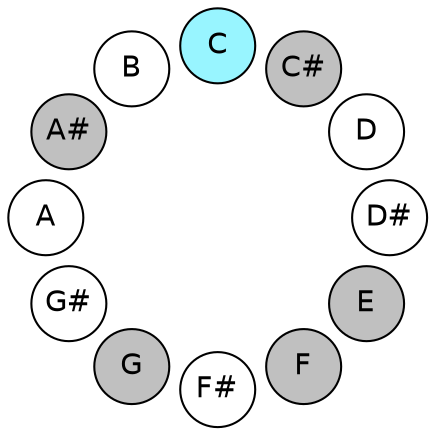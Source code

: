 
graph {

layout = circo;
mindist = .1

node [shape = circle, fontname = Helvetica, margin = 0, style = filled]
edge [style=invis]

subgraph 1 {
	"E" -- "F" -- "F#" -- "G" -- "G#" -- "A" -- "A#" -- "B" -- "C" -- "C#" -- "D" -- "D#" -- "E"
}

"C" [fillcolor = cadetblue1];
"C#" [fillcolor = gray];
"D" [fillcolor = white];
"D#" [fillcolor = white];
"E" [fillcolor = gray];
"F" [fillcolor = gray];
"F#" [fillcolor = white];
"G" [fillcolor = gray];
"G#" [fillcolor = white];
"A" [fillcolor = white];
"A#" [fillcolor = gray];
"B" [fillcolor = white];
}
